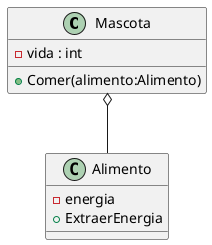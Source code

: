 @startuml

class Mascota{
    - vida : int
    + Comer(alimento:Alimento)
}
class Alimento{
    - energia
    + ExtraerEnergia
}

Mascota o-- Alimento
    









@enduml